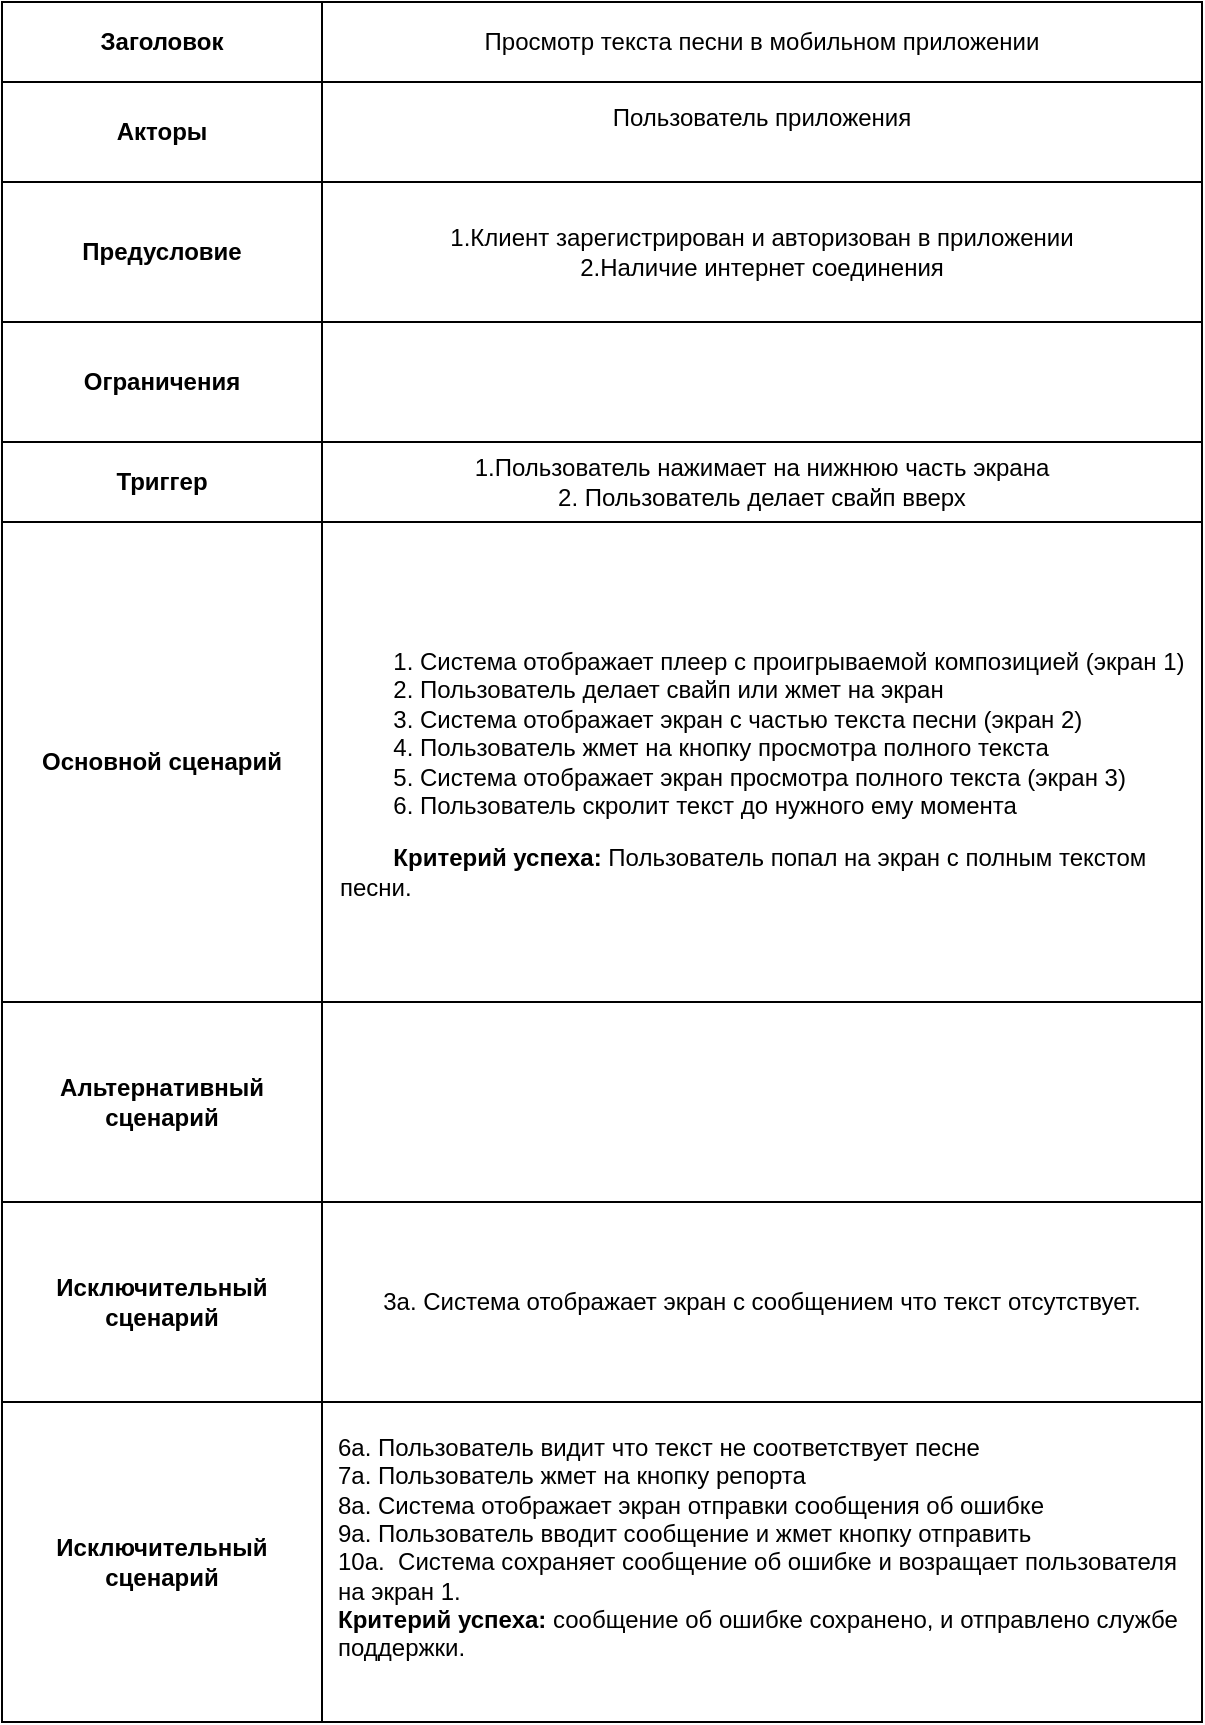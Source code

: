 <mxfile version="24.7.17">
  <diagram name="Страница — 1" id="xwuOwH4TvjDa2uig1lpM">
    <mxGraphModel grid="1" page="1" gridSize="10" guides="1" tooltips="1" connect="1" arrows="1" fold="1" pageScale="1" pageWidth="827" pageHeight="1169" math="0" shadow="0">
      <root>
        <mxCell id="0" />
        <mxCell id="1" parent="0" />
        <mxCell id="kpbq2rMiD-oukpvBsijn-144" value="" style="shape=table;startSize=0;container=1;collapsible=0;childLayout=tableLayout;" vertex="1" parent="1">
          <mxGeometry x="50" y="30" width="600" height="860" as="geometry" />
        </mxCell>
        <mxCell id="kpbq2rMiD-oukpvBsijn-145" value="" style="shape=tableRow;horizontal=0;startSize=0;swimlaneHead=0;swimlaneBody=0;strokeColor=inherit;top=0;left=0;bottom=0;right=0;collapsible=0;dropTarget=0;fillColor=none;points=[[0,0.5],[1,0.5]];portConstraint=eastwest;" vertex="1" parent="kpbq2rMiD-oukpvBsijn-144">
          <mxGeometry width="600" height="40" as="geometry" />
        </mxCell>
        <mxCell id="kpbq2rMiD-oukpvBsijn-146" value="&lt;b&gt;Заголовок&lt;/b&gt;" style="shape=partialRectangle;html=1;whiteSpace=wrap;connectable=0;strokeColor=inherit;overflow=hidden;fillColor=none;top=0;left=0;bottom=0;right=0;pointerEvents=1;" vertex="1" parent="kpbq2rMiD-oukpvBsijn-145">
          <mxGeometry width="160" height="40" as="geometry">
            <mxRectangle width="160" height="40" as="alternateBounds" />
          </mxGeometry>
        </mxCell>
        <mxCell id="kpbq2rMiD-oukpvBsijn-147" value="Просмотр текста песни в мобильном приложении" style="shape=partialRectangle;html=1;whiteSpace=wrap;connectable=0;strokeColor=inherit;overflow=hidden;fillColor=none;top=0;left=0;bottom=0;right=0;pointerEvents=1;spacingLeft=7;spacingRight=7;" vertex="1" parent="kpbq2rMiD-oukpvBsijn-145">
          <mxGeometry x="160" width="440" height="40" as="geometry">
            <mxRectangle width="440" height="40" as="alternateBounds" />
          </mxGeometry>
        </mxCell>
        <mxCell id="kpbq2rMiD-oukpvBsijn-148" value="" style="shape=tableRow;horizontal=0;startSize=0;swimlaneHead=0;swimlaneBody=0;strokeColor=inherit;top=0;left=0;bottom=0;right=0;collapsible=0;dropTarget=0;fillColor=none;points=[[0,0.5],[1,0.5]];portConstraint=eastwest;" vertex="1" parent="kpbq2rMiD-oukpvBsijn-144">
          <mxGeometry y="40" width="600" height="50" as="geometry" />
        </mxCell>
        <mxCell id="kpbq2rMiD-oukpvBsijn-149" value="&lt;b&gt;Акторы&lt;/b&gt;" style="shape=partialRectangle;html=1;whiteSpace=wrap;connectable=0;strokeColor=inherit;overflow=hidden;fillColor=none;top=0;left=0;bottom=0;right=0;pointerEvents=1;" vertex="1" parent="kpbq2rMiD-oukpvBsijn-148">
          <mxGeometry width="160" height="50" as="geometry">
            <mxRectangle width="160" height="50" as="alternateBounds" />
          </mxGeometry>
        </mxCell>
        <mxCell id="kpbq2rMiD-oukpvBsijn-150" value="Пользователь приложения&lt;div&gt;&lt;br&gt;&lt;/div&gt;" style="shape=partialRectangle;html=1;whiteSpace=wrap;connectable=0;strokeColor=inherit;overflow=hidden;fillColor=none;top=0;left=0;bottom=0;right=0;pointerEvents=1;spacingLeft=7;spacingRight=7;" vertex="1" parent="kpbq2rMiD-oukpvBsijn-148">
          <mxGeometry x="160" width="440" height="50" as="geometry">
            <mxRectangle width="440" height="50" as="alternateBounds" />
          </mxGeometry>
        </mxCell>
        <mxCell id="kpbq2rMiD-oukpvBsijn-151" value="" style="shape=tableRow;horizontal=0;startSize=0;swimlaneHead=0;swimlaneBody=0;strokeColor=inherit;top=0;left=0;bottom=0;right=0;collapsible=0;dropTarget=0;fillColor=none;points=[[0,0.5],[1,0.5]];portConstraint=eastwest;" vertex="1" parent="kpbq2rMiD-oukpvBsijn-144">
          <mxGeometry y="90" width="600" height="70" as="geometry" />
        </mxCell>
        <mxCell id="kpbq2rMiD-oukpvBsijn-152" value="&lt;b&gt;Предусловие&lt;/b&gt;" style="shape=partialRectangle;html=1;whiteSpace=wrap;connectable=0;strokeColor=inherit;overflow=hidden;fillColor=none;top=0;left=0;bottom=0;right=0;pointerEvents=1;" vertex="1" parent="kpbq2rMiD-oukpvBsijn-151">
          <mxGeometry width="160" height="70" as="geometry">
            <mxRectangle width="160" height="70" as="alternateBounds" />
          </mxGeometry>
        </mxCell>
        <mxCell id="kpbq2rMiD-oukpvBsijn-153" value="1.Клиент зарегистрирован и авторизован в приложении&lt;div&gt;2.Наличие интернет соединения&lt;/div&gt;" style="shape=partialRectangle;html=1;whiteSpace=wrap;connectable=0;strokeColor=inherit;overflow=hidden;fillColor=none;top=0;left=0;bottom=0;right=0;pointerEvents=1;spacingLeft=7;spacingRight=7;" vertex="1" parent="kpbq2rMiD-oukpvBsijn-151">
          <mxGeometry x="160" width="440" height="70" as="geometry">
            <mxRectangle width="440" height="70" as="alternateBounds" />
          </mxGeometry>
        </mxCell>
        <mxCell id="kpbq2rMiD-oukpvBsijn-154" value="" style="shape=tableRow;horizontal=0;startSize=0;swimlaneHead=0;swimlaneBody=0;strokeColor=inherit;top=0;left=0;bottom=0;right=0;collapsible=0;dropTarget=0;fillColor=none;points=[[0,0.5],[1,0.5]];portConstraint=eastwest;" vertex="1" parent="kpbq2rMiD-oukpvBsijn-144">
          <mxGeometry y="160" width="600" height="60" as="geometry" />
        </mxCell>
        <mxCell id="kpbq2rMiD-oukpvBsijn-155" value="&lt;b&gt;Ограничения&lt;/b&gt;" style="shape=partialRectangle;html=1;whiteSpace=wrap;connectable=0;strokeColor=inherit;overflow=hidden;fillColor=none;top=0;left=0;bottom=0;right=0;pointerEvents=1;" vertex="1" parent="kpbq2rMiD-oukpvBsijn-154">
          <mxGeometry width="160" height="60" as="geometry">
            <mxRectangle width="160" height="60" as="alternateBounds" />
          </mxGeometry>
        </mxCell>
        <mxCell id="kpbq2rMiD-oukpvBsijn-156" value="" style="shape=partialRectangle;html=1;whiteSpace=wrap;connectable=0;strokeColor=inherit;overflow=hidden;fillColor=none;top=0;left=0;bottom=0;right=0;pointerEvents=1;spacingLeft=7;spacingRight=7;" vertex="1" parent="kpbq2rMiD-oukpvBsijn-154">
          <mxGeometry x="160" width="440" height="60" as="geometry">
            <mxRectangle width="440" height="60" as="alternateBounds" />
          </mxGeometry>
        </mxCell>
        <mxCell id="kpbq2rMiD-oukpvBsijn-157" value="" style="shape=tableRow;horizontal=0;startSize=0;swimlaneHead=0;swimlaneBody=0;strokeColor=inherit;top=0;left=0;bottom=0;right=0;collapsible=0;dropTarget=0;fillColor=none;points=[[0,0.5],[1,0.5]];portConstraint=eastwest;" vertex="1" parent="kpbq2rMiD-oukpvBsijn-144">
          <mxGeometry y="220" width="600" height="40" as="geometry" />
        </mxCell>
        <mxCell id="kpbq2rMiD-oukpvBsijn-158" value="&lt;b&gt;Триггер&lt;/b&gt;" style="shape=partialRectangle;html=1;whiteSpace=wrap;connectable=0;strokeColor=inherit;overflow=hidden;fillColor=none;top=0;left=0;bottom=0;right=0;pointerEvents=1;" vertex="1" parent="kpbq2rMiD-oukpvBsijn-157">
          <mxGeometry width="160" height="40" as="geometry">
            <mxRectangle width="160" height="40" as="alternateBounds" />
          </mxGeometry>
        </mxCell>
        <mxCell id="kpbq2rMiD-oukpvBsijn-159" value="1.Пользователь нажимает на нижнюю часть экрана&lt;div&gt;2. Пользователь делает свайп вверх&lt;/div&gt;" style="shape=partialRectangle;html=1;whiteSpace=wrap;connectable=0;strokeColor=inherit;overflow=hidden;fillColor=none;top=0;left=0;bottom=0;right=0;pointerEvents=1;spacingLeft=7;spacingRight=7;" vertex="1" parent="kpbq2rMiD-oukpvBsijn-157">
          <mxGeometry x="160" width="440" height="40" as="geometry">
            <mxRectangle width="440" height="40" as="alternateBounds" />
          </mxGeometry>
        </mxCell>
        <mxCell id="kpbq2rMiD-oukpvBsijn-160" value="" style="shape=tableRow;horizontal=0;startSize=0;swimlaneHead=0;swimlaneBody=0;strokeColor=inherit;top=0;left=0;bottom=0;right=0;collapsible=0;dropTarget=0;fillColor=none;points=[[0,0.5],[1,0.5]];portConstraint=eastwest;" vertex="1" parent="kpbq2rMiD-oukpvBsijn-144">
          <mxGeometry y="260" width="600" height="240" as="geometry" />
        </mxCell>
        <mxCell id="kpbq2rMiD-oukpvBsijn-161" value="&lt;b&gt;Основной сценарий&lt;/b&gt;" style="shape=partialRectangle;html=1;whiteSpace=wrap;connectable=0;strokeColor=inherit;overflow=hidden;fillColor=none;top=0;left=0;bottom=0;right=0;pointerEvents=1;" vertex="1" parent="kpbq2rMiD-oukpvBsijn-160">
          <mxGeometry width="160" height="240" as="geometry">
            <mxRectangle width="160" height="240" as="alternateBounds" />
          </mxGeometry>
        </mxCell>
        <mxCell id="kpbq2rMiD-oukpvBsijn-162" value="&lt;ol style=&quot;&quot;&gt;&lt;li&gt;Система отображает плеер с проигрываемой композицией (экран 1)&lt;/li&gt;&lt;li&gt;Пользователь делает свайп или жмет на экран&lt;/li&gt;&lt;li&gt;Система отображает экран с частью текста песни (экран 2)&lt;/li&gt;&lt;li&gt;Пользователь&amp;nbsp;жмет на кнопку просмотра полного текста&lt;/li&gt;&lt;li&gt;Система отображает экран просмотра полного текста (экран 3)&lt;/li&gt;&lt;li&gt;Пользователь скролит текст до нужного ему момента&lt;/li&gt;&lt;/ol&gt;&lt;span style=&quot;background-color: initial;&quot;&gt;&lt;div style=&quot;&quot;&gt;&lt;b style=&quot;font-weight: bold; background-color: initial;&quot;&gt;&lt;span style=&quot;white-space: pre;&quot;&gt;&#x9;&lt;/span&gt;&lt;/b&gt;&lt;b style=&quot;font-weight: bold; background-color: initial;&quot;&gt;Критерий успеха:&amp;nbsp;&lt;/b&gt;&lt;span style=&quot;background-color: initial;&quot;&gt;Пользователь попал на экран с полным текстом песни.&lt;/span&gt;&lt;b style=&quot;background-color: initial;&quot;&gt;&amp;nbsp;&amp;nbsp;&lt;/b&gt;&lt;/div&gt;&lt;/span&gt;" style="shape=partialRectangle;html=1;whiteSpace=wrap;connectable=0;strokeColor=inherit;overflow=hidden;fillColor=none;top=0;left=0;bottom=0;right=0;pointerEvents=1;spacingLeft=7;spacingRight=7;align=left;" vertex="1" parent="kpbq2rMiD-oukpvBsijn-160">
          <mxGeometry x="160" width="440" height="240" as="geometry">
            <mxRectangle width="440" height="240" as="alternateBounds" />
          </mxGeometry>
        </mxCell>
        <mxCell id="kpbq2rMiD-oukpvBsijn-163" value="" style="shape=tableRow;horizontal=0;startSize=0;swimlaneHead=0;swimlaneBody=0;strokeColor=inherit;top=0;left=0;bottom=0;right=0;collapsible=0;dropTarget=0;fillColor=none;points=[[0,0.5],[1,0.5]];portConstraint=eastwest;" vertex="1" parent="kpbq2rMiD-oukpvBsijn-144">
          <mxGeometry y="500" width="600" height="100" as="geometry" />
        </mxCell>
        <mxCell id="kpbq2rMiD-oukpvBsijn-164" value="&lt;b&gt;Альтернативный сценарий&lt;/b&gt;" style="shape=partialRectangle;html=1;whiteSpace=wrap;connectable=0;strokeColor=inherit;overflow=hidden;fillColor=none;top=0;left=0;bottom=0;right=0;pointerEvents=1;" vertex="1" parent="kpbq2rMiD-oukpvBsijn-163">
          <mxGeometry width="160" height="100" as="geometry">
            <mxRectangle width="160" height="100" as="alternateBounds" />
          </mxGeometry>
        </mxCell>
        <mxCell id="kpbq2rMiD-oukpvBsijn-165" value="&lt;span style=&quot;background-color: initial;&quot;&gt;&amp;nbsp;&lt;/span&gt;&lt;br&gt;&lt;span style=&quot;background-color: initial;&quot;&gt;&lt;span style=&quot;white-space: pre;&quot;&gt;&#x9;&lt;/span&gt;&lt;/span&gt;" style="shape=partialRectangle;html=1;whiteSpace=wrap;connectable=0;strokeColor=inherit;overflow=hidden;fillColor=none;top=0;left=0;bottom=0;right=0;pointerEvents=1;align=left;spacingLeft=7;spacingRight=7;" vertex="1" parent="kpbq2rMiD-oukpvBsijn-163">
          <mxGeometry x="160" width="440" height="100" as="geometry">
            <mxRectangle width="440" height="100" as="alternateBounds" />
          </mxGeometry>
        </mxCell>
        <mxCell id="kpbq2rMiD-oukpvBsijn-166" value="" style="shape=tableRow;horizontal=0;startSize=0;swimlaneHead=0;swimlaneBody=0;strokeColor=inherit;top=0;left=0;bottom=0;right=0;collapsible=0;dropTarget=0;fillColor=none;points=[[0,0.5],[1,0.5]];portConstraint=eastwest;" vertex="1" parent="kpbq2rMiD-oukpvBsijn-144">
          <mxGeometry y="600" width="600" height="100" as="geometry" />
        </mxCell>
        <mxCell id="kpbq2rMiD-oukpvBsijn-167" value="&lt;b&gt;Исключительный сценарий&lt;/b&gt;" style="shape=partialRectangle;html=1;whiteSpace=wrap;connectable=0;strokeColor=inherit;overflow=hidden;fillColor=none;top=0;left=0;bottom=0;right=0;pointerEvents=1;" vertex="1" parent="kpbq2rMiD-oukpvBsijn-166">
          <mxGeometry width="160" height="100" as="geometry">
            <mxRectangle width="160" height="100" as="alternateBounds" />
          </mxGeometry>
        </mxCell>
        <mxCell id="kpbq2rMiD-oukpvBsijn-168" value="&lt;div style=&quot;text-align: left;&quot;&gt;3а. Система отображает экран с сообщением что текст отсутствует.&lt;br&gt;&lt;/div&gt;" style="shape=partialRectangle;html=1;whiteSpace=wrap;connectable=0;strokeColor=inherit;overflow=hidden;fillColor=none;top=0;left=0;bottom=0;right=0;pointerEvents=1;spacingLeft=7;spacingRight=7;" vertex="1" parent="kpbq2rMiD-oukpvBsijn-166">
          <mxGeometry x="160" width="440" height="100" as="geometry">
            <mxRectangle width="440" height="100" as="alternateBounds" />
          </mxGeometry>
        </mxCell>
        <mxCell id="kpbq2rMiD-oukpvBsijn-169" value="" style="shape=tableRow;horizontal=0;startSize=0;swimlaneHead=0;swimlaneBody=0;strokeColor=inherit;top=0;left=0;bottom=0;right=0;collapsible=0;dropTarget=0;fillColor=none;points=[[0,0.5],[1,0.5]];portConstraint=eastwest;" vertex="1" parent="kpbq2rMiD-oukpvBsijn-144">
          <mxGeometry y="700" width="600" height="160" as="geometry" />
        </mxCell>
        <mxCell id="kpbq2rMiD-oukpvBsijn-170" value="&lt;b&gt;Исключительный сценарий&lt;/b&gt;" style="shape=partialRectangle;html=1;whiteSpace=wrap;connectable=0;strokeColor=inherit;overflow=hidden;fillColor=none;top=0;left=0;bottom=0;right=0;pointerEvents=1;" vertex="1" parent="kpbq2rMiD-oukpvBsijn-169">
          <mxGeometry width="160" height="160" as="geometry">
            <mxRectangle width="160" height="160" as="alternateBounds" />
          </mxGeometry>
        </mxCell>
        <mxCell id="kpbq2rMiD-oukpvBsijn-171" value="&lt;div style=&quot;text-align: left;&quot;&gt;6а. Пользователь видит что текст не соответствует песне&lt;/div&gt;&lt;div style=&quot;text-align: left;&quot;&gt;7а. Пользователь жмет на кнопку репорта&lt;/div&gt;&lt;div style=&quot;text-align: left;&quot;&gt;8а. Система отображает экран отправки сообщения об ошибке&lt;/div&gt;&lt;div style=&quot;text-align: left;&quot;&gt;9а. Пользователь вводит сообщение и жмет кнопку отправить&lt;/div&gt;&lt;div style=&quot;text-align: left;&quot;&gt;10а.&amp;nbsp; Система сохраняет сообщение об ошибке и возращает пользователя на экран 1.&lt;/div&gt;&lt;div style=&quot;text-align: left;&quot;&gt;&lt;b style=&quot;background-color: initial;&quot;&gt;Критерий успеха: &lt;/b&gt;&lt;span style=&quot;background-color: initial;&quot;&gt;сообщение об ошибке сохранено, и отправлено службе поддержки.&lt;/span&gt;&lt;br&gt;&lt;/div&gt;&lt;div style=&quot;text-align: left;&quot;&gt;&lt;br&gt;&lt;/div&gt;" style="shape=partialRectangle;html=1;whiteSpace=wrap;connectable=0;strokeColor=inherit;overflow=hidden;fillColor=none;top=0;left=0;bottom=0;right=0;pointerEvents=1;spacingLeft=7;spacingRight=7;" vertex="1" parent="kpbq2rMiD-oukpvBsijn-169">
          <mxGeometry x="160" width="440" height="160" as="geometry">
            <mxRectangle width="440" height="160" as="alternateBounds" />
          </mxGeometry>
        </mxCell>
      </root>
    </mxGraphModel>
  </diagram>
</mxfile>
